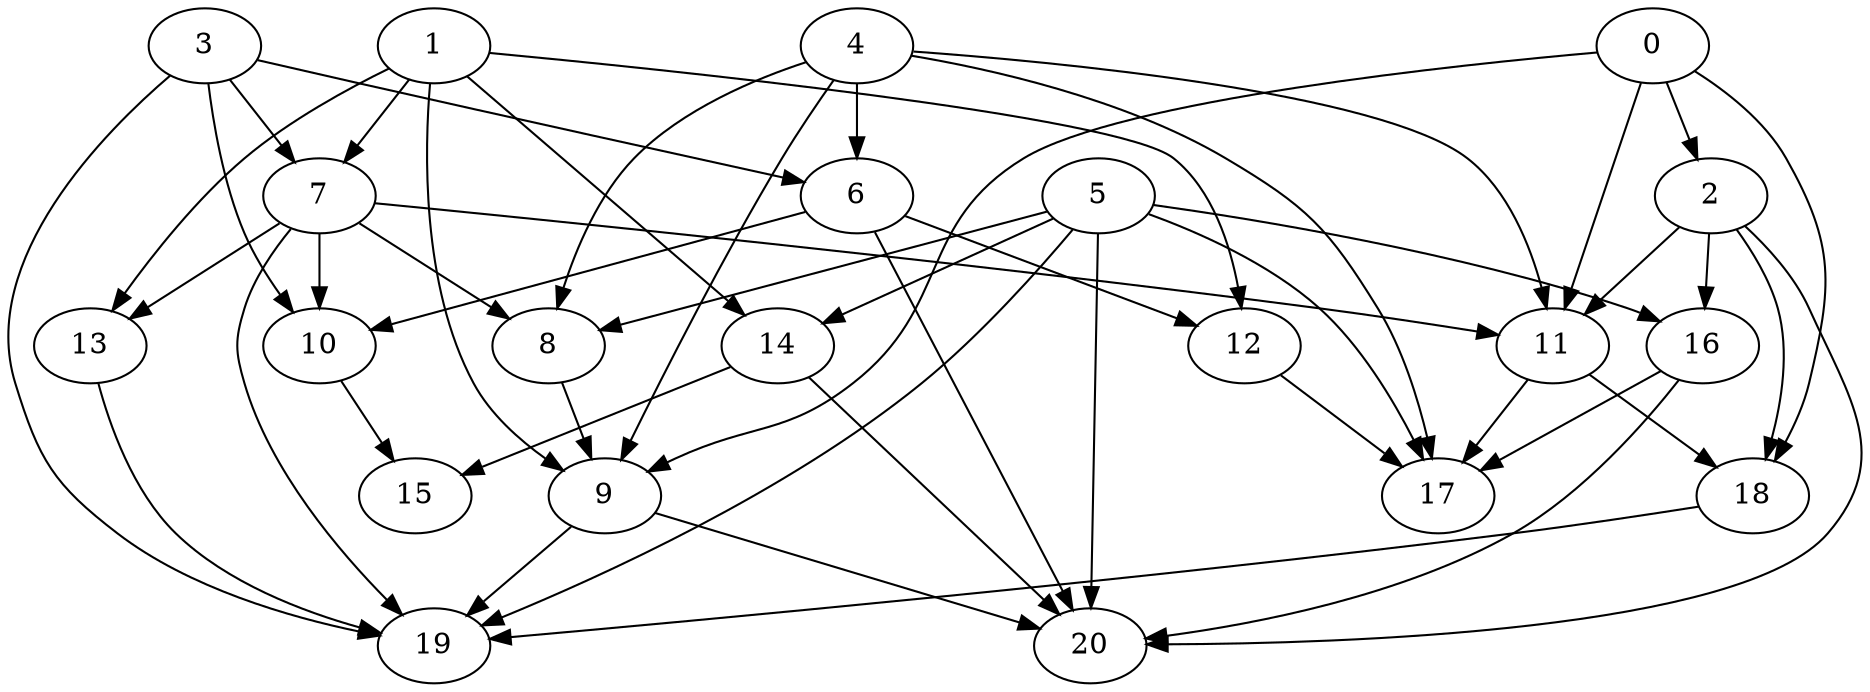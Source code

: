digraph "Random_Nodes_21_Density_2.33_CCR_0.10_WeightType_Random" {
	graph ["Duplicate states"=0,
		GraphType=Random,
		"Max states in OPEN"=0,
		Modes="120000ms; topo-ordered tasks, ; Pruning: task equivalence, fixed order ready list, ; F-value: ; Optimisation: best schedule length (\
SL) optimisation on equal, ",
		NumberOfTasks=21,
		"Pruned using list schedule length"=1,
		"States removed from OPEN"=0,
		TargetSystem="Homogeneous-4",
		"Time to schedule (ms)"=87,
		"Total idle time"=370,
		"Total schedule length"=1010,
		"Total sequential time"=2978,
		"Total states created"=2
	];
	3	["Finish time"=186,
		Processor=0,
		"Start time"=0,
		Weight=186];
	7	["Finish time"=372,
		Processor=0,
		"Start time"=186,
		Weight=186];
	3 -> 7	[Weight=9];
	6	["Finish time"=375,
		Processor=2,
		"Start time"=189,
		Weight=186];
	3 -> 6	[Weight=3];
	10	["Finish time"=569,
		Processor=3,
		"Start time"=383,
		Weight=186];
	3 -> 10	[Weight=6];
	19	["Finish time"=1010,
		Processor=0,
		"Start time"=824,
		Weight=186];
	3 -> 19	[Weight=4];
	1	["Finish time"=53,
		Processor=1,
		"Start time"=0,
		Weight=53];
	1 -> 7	[Weight=9];
	13	["Finish time"=595,
		Processor=1,
		"Start time"=382,
		Weight=213];
	1 -> 13	[Weight=5];
	14	["Finish time"=346,
		Processor=3,
		"Start time"=133,
		Weight=213];
	1 -> 14	[Weight=6];
	12	["Finish time"=589,
		Processor=2,
		"Start time"=456,
		Weight=133];
	1 -> 12	[Weight=9];
	9	["Finish time"=649,
		Processor=3,
		"Start time"=569,
		Weight=80];
	1 -> 9	[Weight=4];
	4	["Finish time"=186,
		Processor=2,
		"Start time"=0,
		Weight=186];
	11	["Finish time"=638,
		Processor=0,
		"Start time"=372,
		Weight=266];
	4 -> 11	[Weight=10];
	4 -> 6	[Weight=8];
	8	["Finish time"=456,
		Processor=2,
		"Start time"=376,
		Weight=80];
	4 -> 8	[Weight=7];
	4 -> 9	[Weight=3];
	17	["Finish time"=808,
		Processor=1,
		"Start time"=648,
		Weight=160];
	4 -> 17	[Weight=6];
	7 -> 11	[Weight=3];
	7 -> 13	[Weight=10];
	7 -> 8	[Weight=4];
	7 -> 10	[Weight=4];
	7 -> 19	[Weight=7];
	0	["Finish time"=53,
		Processor=3,
		"Start time"=0,
		Weight=53];
	2	["Finish time"=133,
		Processor=3,
		"Start time"=53,
		Weight=80];
	0 -> 2	[Weight=8];
	0 -> 11	[Weight=6];
	18	["Finish time"=824,
		Processor=0,
		"Start time"=638,
		Weight=186];
	0 -> 18	[Weight=9];
	0 -> 9	[Weight=10];
	2 -> 11	[Weight=5];
	2 -> 18	[Weight=5];
	16	["Finish time"=642,
		Processor=2,
		"Start time"=589,
		Weight=53];
	2 -> 16	[Weight=2];
	20	["Finish time"=755,
		Processor=3,
		"Start time"=649,
		Weight=106];
	2 -> 20	[Weight=7];
	11 -> 18	[Weight=5];
	11 -> 17	[Weight=10];
	6 -> 10	[Weight=8];
	6 -> 12	[Weight=7];
	6 -> 20	[Weight=6];
	5	["Finish time"=106,
		Processor=1,
		"Start time"=53,
		Weight=53];
	5 -> 8	[Weight=5];
	5 -> 14	[Weight=2];
	5 -> 16	[Weight=9];
	5 -> 19	[Weight=5];
	5 -> 17	[Weight=7];
	5 -> 20	[Weight=2];
	13 -> 19	[Weight=10];
	18 -> 19	[Weight=3];
	8 -> 9	[Weight=6];
	15	["Finish time"=775,
		Processor=2,
		"Start time"=642,
		Weight=133];
	14 -> 15	[Weight=6];
	14 -> 20	[Weight=5];
	10 -> 15	[Weight=8];
	12 -> 17	[Weight=2];
	9 -> 19	[Weight=6];
	9 -> 20	[Weight=10];
	16 -> 17	[Weight=3];
	16 -> 20	[Weight=4];
}
